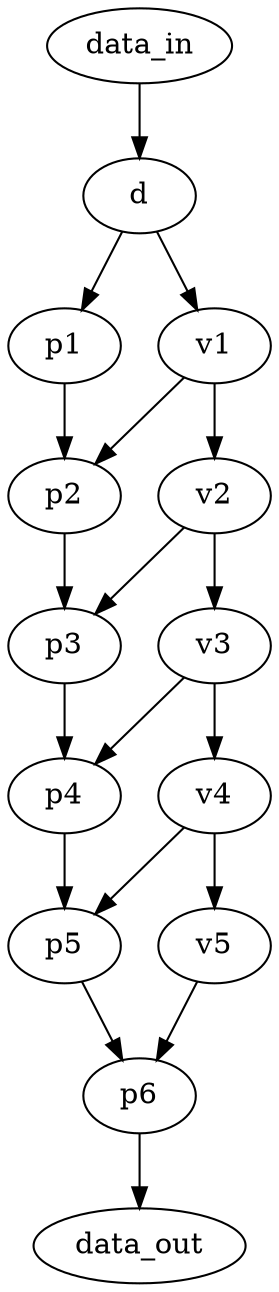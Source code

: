 strict digraph "" {
	p2	 [complexity=77,
		importance=110.884548973,
		rank=1.44005907758];
	p3	 [complexity=37,
		importance=7.38707679545,
		rank=0.199650724201];
	p2 -> p3;
	p4	 [complexity=17,
		importance=1.0421755959,
		rank=0.0613044468175];
	p3 -> p4;
	p1	 [complexity=157,
		importance=3437.47010328,
		rank=21.8947140336];
	p1 -> p2;
	p6	 [complexity=2,
		importance=0.213225525584,
		rank=0.106612762792];
	data_out	 [complexity=0,
		importance=0.0971988987127,
		rank=0.0];
	p6 -> data_out;
	d	 [complexity=205,
		importance=215365.030907,
		rank=1050.56112637];
	d -> p1;
	v1	 [complexity=109,
		importance=3418.49162109,
		rank=31.3623084503];
	d -> v1;
	p5	 [complexity=7,
		importance=0.314634428923,
		rank=0.0449477755604];
	p4 -> p5;
	p5 -> p6;
	data_in	 [complexity=207,
		importance=215365.070092,
		rank=1040.41096663];
	data_in -> d;
	v1 -> p2;
	v2	 [complexity=61,
		importance=110.272030513,
		rank=1.80773820513];
	v1 -> v2;
	v2 -> p3;
	v3	 [complexity=37,
		importance=7.34787840115,
		rank=0.198591308139];
	v2 -> v3;
	v3 -> p4;
	v4	 [complexity=17,
		importance=0.996251231694,
		rank=0.0586030136291];
	v3 -> v4;
	v4 -> p5;
	v5	 [complexity=7,
		importance=0.265498128904,
		rank=0.0379283041292];
	v4 -> v5;
	v5 -> p6;
}
